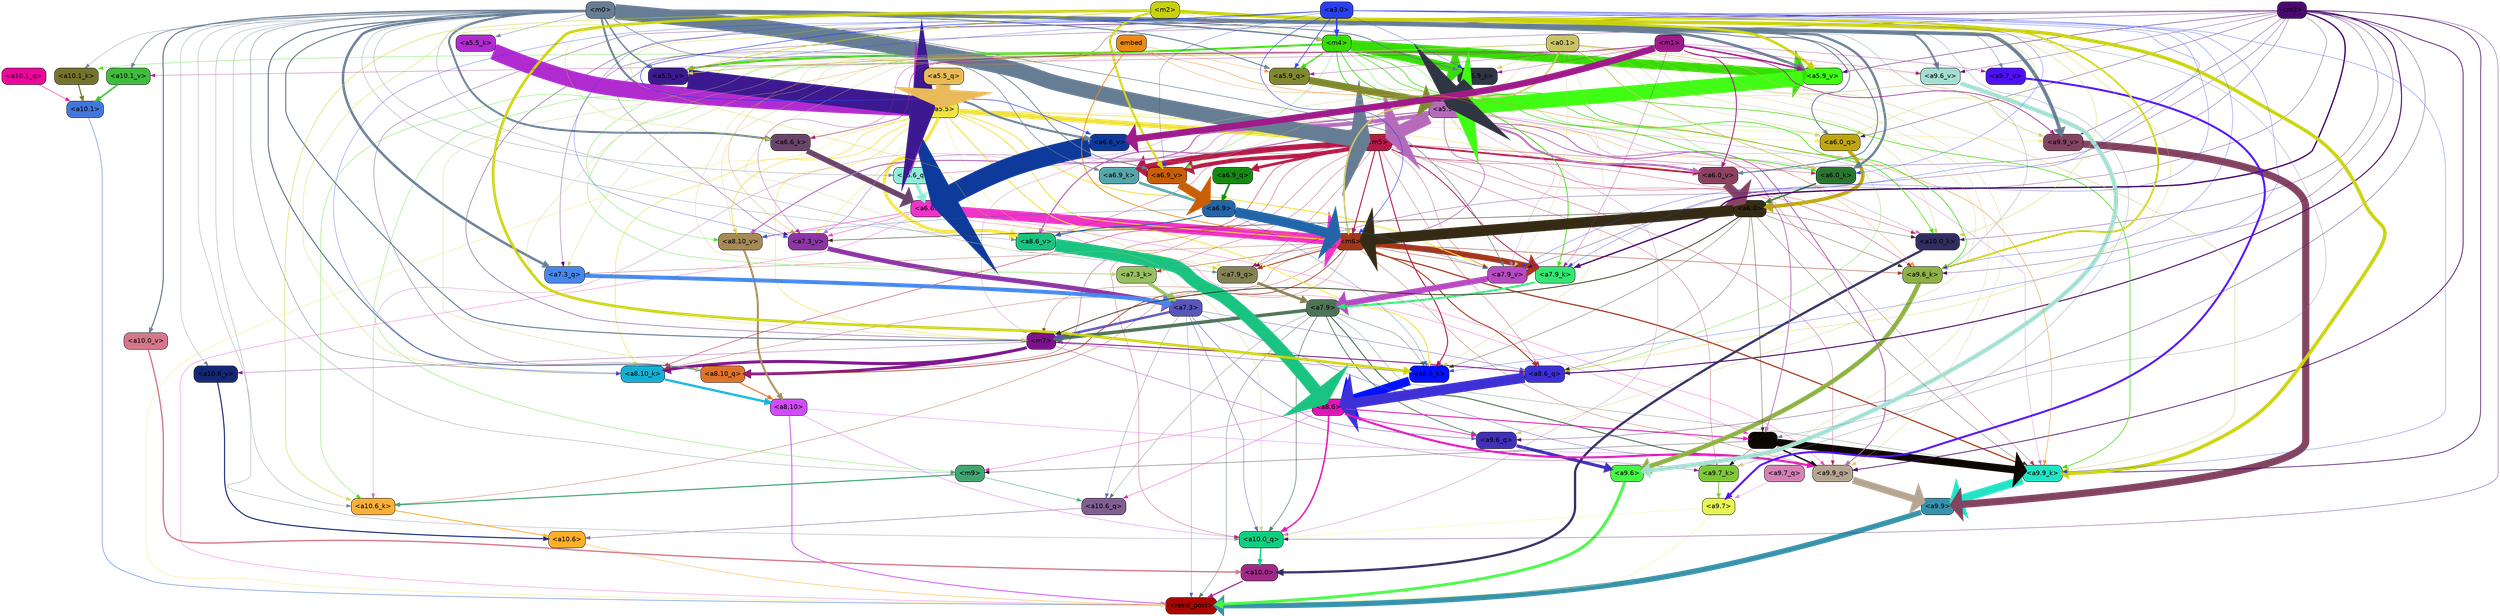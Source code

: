 strict digraph "" {
	graph [bgcolor=transparent,
		layout=dot,
		overlap=false,
		splines=true
	];
	"<a10.6>"	[color=black,
		fillcolor="#fdaf29",
		fontname=Helvetica,
		shape=box,
		style="filled, rounded"];
	"<resid_post>"	[color=black,
		fillcolor="#a80601",
		fontname=Helvetica,
		shape=box,
		style="filled, rounded"];
	"<a10.6>" -> "<resid_post>"	[color="#fdaf29",
		penwidth=0.9498605728149414];
	"<a10.1>"	[color=black,
		fillcolor="#4376db",
		fontname=Helvetica,
		shape=box,
		style="filled, rounded"];
	"<a10.1>" -> "<resid_post>"	[color="#4376db",
		penwidth=1.0084514617919922];
	"<a10.0>"	[color=black,
		fillcolor="#a02989",
		fontname=Helvetica,
		shape=box,
		style="filled, rounded"];
	"<a10.0>" -> "<resid_post>"	[color="#a02989",
		penwidth=2.5814952850341797];
	"<a9.9>"	[color=black,
		fillcolor="#3892ab",
		fontname=Helvetica,
		shape=box,
		style="filled, rounded"];
	"<a9.9>" -> "<resid_post>"	[color="#3892ab",
		penwidth=11.610888481140137];
	"<a9.7>"	[color=black,
		fillcolor="#e7f654",
		fontname=Helvetica,
		shape=box,
		style="filled, rounded"];
	"<a9.7>" -> "<resid_post>"	[color="#e7f654",
		penwidth=0.6];
	"<a10.0_q>"	[color=black,
		fillcolor="#10ce81",
		fontname=Helvetica,
		shape=box,
		style="filled, rounded"];
	"<a9.7>" -> "<a10.0_q>"	[color="#e7f654",
		penwidth=0.6];
	"<a9.6>"	[color=black,
		fillcolor="#46f744",
		fontname=Helvetica,
		shape=box,
		style="filled, rounded"];
	"<a9.6>" -> "<resid_post>"	[color="#46f744",
		penwidth=6.121421813964844];
	"<a8.10>"	[color=black,
		fillcolor="#d14bf8",
		fontname=Helvetica,
		shape=box,
		style="filled, rounded"];
	"<a8.10>" -> "<resid_post>"	[color="#d14bf8",
		penwidth=1.7841739654541016];
	"<a8.10>" -> "<a10.0_q>"	[color="#d14bf8",
		penwidth=0.6612663269042969];
	"<a9.9_q>"	[color=black,
		fillcolor="#b5a590",
		fontname=Helvetica,
		shape=box,
		style="filled, rounded"];
	"<a8.10>" -> "<a9.9_q>"	[color="#d14bf8",
		penwidth=0.6];
	"<a7.9>"	[color=black,
		fillcolor="#4c7455",
		fontname=Helvetica,
		shape=box,
		style="filled, rounded"];
	"<a7.9>" -> "<resid_post>"	[color="#4c7455",
		penwidth=0.8109169006347656];
	"<a10.6_q>"	[color=black,
		fillcolor="#805e91",
		fontname=Helvetica,
		shape=box,
		style="filled, rounded"];
	"<a7.9>" -> "<a10.6_q>"	[color="#4c7455",
		penwidth=0.6];
	"<a7.9>" -> "<a10.0_q>"	[color="#4c7455",
		penwidth=1.19378662109375];
	"<m7>"	[color=black,
		fillcolor="#7c138b",
		fontname=Helvetica,
		shape=box,
		style="filled, rounded"];
	"<a7.9>" -> "<m7>"	[color="#4c7455",
		penwidth=7.3899383544921875];
	"<a7.9>" -> "<a9.9_q>"	[color="#4c7455",
		penwidth=2.1764984130859375];
	"<a9.6_q>"	[color=black,
		fillcolor="#4130b8",
		fontname=Helvetica,
		shape=box,
		style="filled, rounded"];
	"<a7.9>" -> "<a9.6_q>"	[color="#4c7455",
		penwidth=1.6184196472167969];
	"<a9.9_k>"	[color=black,
		fillcolor="#22e3c4",
		fontname=Helvetica,
		shape=box,
		style="filled, rounded"];
	"<a7.9>" -> "<a9.9_k>"	[color="#4c7455",
		penwidth=0.6];
	"<a8.6_k>"	[color=black,
		fillcolor="#0212ff",
		fontname=Helvetica,
		shape=box,
		style="filled, rounded"];
	"<a7.9>" -> "<a8.6_k>"	[color="#4c7455",
		penwidth=0.7570610046386719];
	"<a7.3>"	[color=black,
		fillcolor="#5755b8",
		fontname=Helvetica,
		shape=box,
		style="filled, rounded"];
	"<a7.3>" -> "<resid_post>"	[color="#5755b8",
		penwidth=0.6];
	"<a7.3>" -> "<a10.6_q>"	[color="#5755b8",
		penwidth=0.6];
	"<a7.3>" -> "<a10.0_q>"	[color="#5755b8",
		penwidth=0.8208656311035156];
	"<a7.3>" -> "<m7>"	[color="#5755b8",
		penwidth=5.189311981201172];
	"<a7.3>" -> "<a9.9_q>"	[color="#5755b8",
		penwidth=0.8119163513183594];
	"<a7.3>" -> "<a9.6_q>"	[color="#5755b8",
		penwidth=0.9649925231933594];
	"<a8.6_q>"	[color=black,
		fillcolor="#3d30d7",
		fontname=Helvetica,
		shape=box,
		style="filled, rounded"];
	"<a7.3>" -> "<a8.6_q>"	[color="#5755b8",
		penwidth=0.7801322937011719];
	"<a6.6>"	[color=black,
		fillcolor="#f033c9",
		fontname=Helvetica,
		shape=box,
		style="filled, rounded"];
	"<a6.6>" -> "<resid_post>"	[color="#f033c9",
		penwidth=0.6];
	"<m6>"	[color=black,
		fillcolor="#a3371c",
		fontname=Helvetica,
		shape=box,
		style="filled, rounded"];
	"<a6.6>" -> "<m6>"	[color="#f033c9",
		penwidth=21.6163272857666];
	"<m8>"	[color=black,
		fillcolor="#0d0702",
		fontname=Helvetica,
		shape=box,
		style="filled, rounded"];
	"<a6.6>" -> "<m8>"	[color="#f033c9",
		penwidth=0.6];
	"<a6.6>" -> "<a9.9_q>"	[color="#f033c9",
		penwidth=0.6];
	"<a8.10_v>"	[color=black,
		fillcolor="#a58a54",
		fontname=Helvetica,
		shape=box,
		style="filled, rounded"];
	"<a6.6>" -> "<a8.10_v>"	[color="#f033c9",
		penwidth=1.0661506652832031];
	"<a7.3_v>"	[color=black,
		fillcolor="#8c35a3",
		fontname=Helvetica,
		shape=box,
		style="filled, rounded"];
	"<a6.6>" -> "<a7.3_v>"	[color="#f033c9",
		penwidth=0.8506813049316406];
	"<a5.5>"	[color=black,
		fillcolor="#efe241",
		fontname=Helvetica,
		shape=box,
		style="filled, rounded"];
	"<a5.5>" -> "<resid_post>"	[color="#efe241",
		penwidth=0.6];
	"<m5>"	[color=black,
		fillcolor="#b51a47",
		fontname=Helvetica,
		shape=box,
		style="filled, rounded"];
	"<a5.5>" -> "<m5>"	[color="#efe241",
		penwidth=10.773042678833008];
	"<a5.5>" -> "<m6>"	[color="#efe241",
		penwidth=1.8430671691894531];
	"<a5.5>" -> "<m7>"	[color="#efe241",
		penwidth=1.0865592956542969];
	"<a9.9_v>"	[color=black,
		fillcolor="#844461",
		fontname=Helvetica,
		shape=box,
		style="filled, rounded"];
	"<a5.5>" -> "<a9.9_v>"	[color="#efe241",
		penwidth=0.6];
	"<a8.10_k>"	[color=black,
		fillcolor="#13b0d5",
		fontname=Helvetica,
		shape=box,
		style="filled, rounded"];
	"<a5.5>" -> "<a8.10_k>"	[color="#efe241",
		penwidth=1.1390800476074219];
	"<a5.5>" -> "<a8.6_k>"	[color="#efe241",
		penwidth=2.00030517578125];
	"<a5.5>" -> "<a8.10_v>"	[color="#efe241",
		penwidth=1.4206085205078125];
	"<a8.6_v>"	[color=black,
		fillcolor="#1ac380",
		fontname=Helvetica,
		shape=box,
		style="filled, rounded"];
	"<a5.5>" -> "<a8.6_v>"	[color="#efe241",
		penwidth=6.534294128417969];
	"<a7.9_q>"	[color=black,
		fillcolor="#838254",
		fontname=Helvetica,
		shape=box,
		style="filled, rounded"];
	"<a5.5>" -> "<a7.9_q>"	[color="#efe241",
		penwidth=0.6];
	"<a7.9_v>"	[color=black,
		fillcolor="#b64ac2",
		fontname=Helvetica,
		shape=box,
		style="filled, rounded"];
	"<a5.5>" -> "<a7.9_v>"	[color="#efe241",
		penwidth=2.0819549560546875];
	"<a5.5>" -> "<a7.3_v>"	[color="#efe241",
		penwidth=0.8107681274414062];
	"<a6.0_q>"	[color=black,
		fillcolor="#bfa511",
		fontname=Helvetica,
		shape=box,
		style="filled, rounded"];
	"<a5.5>" -> "<a6.0_q>"	[color="#efe241",
		penwidth=0.6];
	"<a6.6_k>"	[color=black,
		fillcolor="#6a446a",
		fontname=Helvetica,
		shape=box,
		style="filled, rounded"];
	"<a5.5>" -> "<a6.6_k>"	[color="#efe241",
		penwidth=0.6];
	"<a6.0_v>"	[color=black,
		fillcolor="#8b4260",
		fontname=Helvetica,
		shape=box,
		style="filled, rounded"];
	"<a5.5>" -> "<a6.0_v>"	[color="#efe241",
		penwidth=0.9978408813476562];
	"<a10.6_q>" -> "<a10.6>"	[color="#805e91",
		penwidth=0.9244728088378906];
	"<a10.1_q>"	[color=black,
		fillcolor="#ee069d",
		fontname=Helvetica,
		shape=box,
		style="filled, rounded"];
	"<a10.1_q>" -> "<a10.1>"	[color="#ee069d",
		penwidth=0.9268798828125];
	"<a10.0_q>" -> "<a10.0>"	[color="#10ce81",
		penwidth=2.905670166015625];
	"<a10.6_k>"	[color=black,
		fillcolor="#fbb039",
		fontname=Helvetica,
		shape=box,
		style="filled, rounded"];
	"<a10.6_k>" -> "<a10.6>"	[color="#fbb039",
		penwidth=2.0319366455078125];
	"<a10.1_k>"	[color=black,
		fillcolor="#74732c",
		fontname=Helvetica,
		shape=box,
		style="filled, rounded"];
	"<a10.1_k>" -> "<a10.1>"	[color="#74732c",
		penwidth=2.4037628173828125];
	"<a10.0_k>"	[color=black,
		fillcolor="#312d5f",
		fontname=Helvetica,
		shape=box,
		style="filled, rounded"];
	"<a10.0_k>" -> "<a10.0>"	[color="#312d5f",
		penwidth=4.9319305419921875];
	"<a10.6_v>"	[color=black,
		fillcolor="#142775",
		fontname=Helvetica,
		shape=box,
		style="filled, rounded"];
	"<a10.6_v>" -> "<a10.6>"	[color="#142775",
		penwidth=2.290935516357422];
	"<a10.1_v>"	[color=black,
		fillcolor="#3fbb3d",
		fontname=Helvetica,
		shape=box,
		style="filled, rounded"];
	"<a10.1_v>" -> "<a10.1>"	[color="#3fbb3d",
		penwidth=3.6398468017578125];
	"<a10.0_v>"	[color=black,
		fillcolor="#d47789",
		fontname=Helvetica,
		shape=box,
		style="filled, rounded"];
	"<a10.0_v>" -> "<a10.0>"	[color="#d47789",
		penwidth=2.7666168212890625];
	"<m9>"	[color=black,
		fillcolor="#40a571",
		fontname=Helvetica,
		shape=box,
		style="filled, rounded"];
	"<m9>" -> "<a10.6_q>"	[color="#40a571",
		penwidth=1.0384025573730469];
	"<m9>" -> "<a10.6_k>"	[color="#40a571",
		penwidth=2.371124267578125];
	"<a8.6>"	[color=black,
		fillcolor="#dd17b5",
		fontname=Helvetica,
		shape=box,
		style="filled, rounded"];
	"<a8.6>" -> "<a10.6_q>"	[color="#dd17b5",
		penwidth=0.6];
	"<a8.6>" -> "<a10.0_q>"	[color="#dd17b5",
		penwidth=3.1841888427734375];
	"<a8.6>" -> "<m9>"	[color="#dd17b5",
		penwidth=0.6];
	"<a8.6>" -> "<m8>"	[color="#dd17b5",
		penwidth=1.972564697265625];
	"<a8.6>" -> "<a9.9_q>"	[color="#dd17b5",
		penwidth=4.482503890991211];
	"<a8.6>" -> "<a9.6_q>"	[color="#dd17b5",
		penwidth=1.515838623046875];
	"<m5>" -> "<a10.0_q>"	[color="#b51a47",
		penwidth=0.6];
	"<m5>" -> "<a10.0_k>"	[color="#b51a47",
		penwidth=0.6];
	"<m5>" -> "<m6>"	[color="#b51a47",
		penwidth=2.143606185913086];
	"<m5>" -> "<a9.9_q>"	[color="#b51a47",
		penwidth=0.6];
	"<m5>" -> "<a9.9_k>"	[color="#b51a47",
		penwidth=0.6];
	"<a9.7_k>"	[color=black,
		fillcolor="#7ec738",
		fontname=Helvetica,
		shape=box,
		style="filled, rounded"];
	"<m5>" -> "<a9.7_k>"	[color="#b51a47",
		penwidth=0.6];
	"<a9.6_k>"	[color=black,
		fillcolor="#8db145",
		fontname=Helvetica,
		shape=box,
		style="filled, rounded"];
	"<m5>" -> "<a9.6_k>"	[color="#b51a47",
		penwidth=0.7197036743164062];
	"<a8.10_q>"	[color=black,
		fillcolor="#de7228",
		fontname=Helvetica,
		shape=box,
		style="filled, rounded"];
	"<m5>" -> "<a8.10_q>"	[color="#b51a47",
		penwidth=0.7198371887207031];
	"<m5>" -> "<a8.6_q>"	[color="#b51a47",
		penwidth=0.6];
	"<m5>" -> "<a8.10_k>"	[color="#b51a47",
		penwidth=0.9238471984863281];
	"<m5>" -> "<a8.6_k>"	[color="#b51a47",
		penwidth=2.1219520568847656];
	"<m5>" -> "<a8.6_v>"	[color="#b51a47",
		penwidth=0.6];
	"<m5>" -> "<a7.9_q>"	[color="#b51a47",
		penwidth=0.6];
	"<a7.9_k>"	[color=black,
		fillcolor="#33e673",
		fontname=Helvetica,
		shape=box,
		style="filled, rounded"];
	"<m5>" -> "<a7.9_k>"	[color="#b51a47",
		penwidth=1.7779998779296875];
	"<a7.3_k>"	[color=black,
		fillcolor="#97bf60",
		fontname=Helvetica,
		shape=box,
		style="filled, rounded"];
	"<m5>" -> "<a7.3_k>"	[color="#b51a47",
		penwidth=0.6];
	"<m5>" -> "<a7.9_v>"	[color="#b51a47",
		penwidth=0.6];
	"<a6.9_q>"	[color=black,
		fillcolor="#138a12",
		fontname=Helvetica,
		shape=box,
		style="filled, rounded"];
	"<m5>" -> "<a6.9_q>"	[color="#b51a47",
		penwidth=5.935678482055664];
	"<a6.6_q>"	[color=black,
		fillcolor="#90ebda",
		fontname=Helvetica,
		shape=box,
		style="filled, rounded"];
	"<m5>" -> "<a6.6_q>"	[color="#b51a47",
		penwidth=0.6];
	"<a6.9_k>"	[color=black,
		fillcolor="#55a6ab",
		fontname=Helvetica,
		shape=box,
		style="filled, rounded"];
	"<m5>" -> "<a6.9_k>"	[color="#b51a47",
		penwidth=12.203306198120117];
	"<a6.0_k>"	[color=black,
		fillcolor="#2b7531",
		fontname=Helvetica,
		shape=box,
		style="filled, rounded"];
	"<m5>" -> "<a6.0_k>"	[color="#b51a47",
		penwidth=0.6867179870605469];
	"<a6.9_v>"	[color=black,
		fillcolor="#c85e05",
		fontname=Helvetica,
		shape=box,
		style="filled, rounded"];
	"<m5>" -> "<a6.9_v>"	[color="#b51a47",
		penwidth=8.809343338012695];
	"<m5>" -> "<a6.0_v>"	[color="#b51a47",
		penwidth=3.8560523986816406];
	"<a5.9>"	[color=black,
		fillcolor="#b66aba",
		fontname=Helvetica,
		shape=box,
		style="filled, rounded"];
	"<a5.9>" -> "<a10.0_q>"	[color="#b66aba",
		penwidth=0.6463394165039062];
	"<a5.9>" -> "<a10.6_k>"	[color="#b66aba",
		penwidth=0.6];
	"<a5.9>" -> "<a10.0_k>"	[color="#b66aba",
		penwidth=0.6];
	"<a5.9>" -> "<m5>"	[color="#b66aba",
		penwidth=27.929821968078613];
	"<a5.9>" -> "<m6>"	[color="#b66aba",
		penwidth=1.4513568878173828];
	"<a5.9>" -> "<m7>"	[color="#b66aba",
		penwidth=0.6];
	"<a5.9>" -> "<m8>"	[color="#b66aba",
		penwidth=1.6550712585449219];
	"<a5.9>" -> "<a9.9_q>"	[color="#b66aba",
		penwidth=2.019031524658203];
	"<a5.9>" -> "<a9.9_k>"	[color="#b66aba",
		penwidth=0.6];
	"<a5.9>" -> "<a8.10_v>"	[color="#b66aba",
		penwidth=2.2765426635742188];
	"<a5.9>" -> "<a8.6_v>"	[color="#b66aba",
		penwidth=2.4934005737304688];
	"<a5.9>" -> "<a7.9_v>"	[color="#b66aba",
		penwidth=0.6];
	"<a5.9>" -> "<a7.3_v>"	[color="#b66aba",
		penwidth=0.9861984252929688];
	"<a5.9>" -> "<a6.0_k>"	[color="#b66aba",
		penwidth=0.6];
	"<a6.6_v>"	[color=black,
		fillcolor="#0e3a9b",
		fontname=Helvetica,
		shape=box,
		style="filled, rounded"];
	"<a5.9>" -> "<a6.6_v>"	[color="#b66aba",
		penwidth=8.623922348022461];
	"<a5.9>" -> "<a6.0_v>"	[color="#b66aba",
		penwidth=4.239973068237305];
	"<m3>"	[color=black,
		fillcolor="#48086d",
		fontname=Helvetica,
		shape=box,
		style="filled, rounded"];
	"<m3>" -> "<a10.0_q>"	[color="#48086d",
		penwidth=0.6597442626953125];
	"<m3>" -> "<a10.0_k>"	[color="#48086d",
		penwidth=0.6506614685058594];
	"<m4>"	[color=black,
		fillcolor="#37dd05",
		fontname=Helvetica,
		shape=box,
		style="filled, rounded"];
	"<m3>" -> "<m4>"	[color="#48086d",
		penwidth=0.6];
	"<m3>" -> "<m7>"	[color="#48086d",
		penwidth=0.7659339904785156];
	"<m3>" -> "<a9.9_q>"	[color="#48086d",
		penwidth=1.6276321411132812];
	"<m3>" -> "<a9.6_q>"	[color="#48086d",
		penwidth=0.6724472045898438];
	"<m3>" -> "<a9.9_k>"	[color="#48086d",
		penwidth=1.4574642181396484];
	"<m3>" -> "<a9.6_k>"	[color="#48086d",
		penwidth=0.6];
	"<m3>" -> "<a9.9_v>"	[color="#48086d",
		penwidth=0.6589469909667969];
	"<a9.6_v>"	[color=black,
		fillcolor="#a4ded0",
		fontname=Helvetica,
		shape=box,
		style="filled, rounded"];
	"<m3>" -> "<a9.6_v>"	[color="#48086d",
		penwidth=0.6];
	"<m3>" -> "<a8.10_q>"	[color="#48086d",
		penwidth=0.6];
	"<m3>" -> "<a8.6_q>"	[color="#48086d",
		penwidth=2.1676406860351562];
	"<m3>" -> "<a7.9_q>"	[color="#48086d",
		penwidth=0.6];
	"<a7.3_q>"	[color=black,
		fillcolor="#4687ec",
		fontname=Helvetica,
		shape=box,
		style="filled, rounded"];
	"<m3>" -> "<a7.3_q>"	[color="#48086d",
		penwidth=0.6];
	"<m3>" -> "<a7.9_k>"	[color="#48086d",
		penwidth=2.978912353515625];
	"<m3>" -> "<a7.9_v>"	[color="#48086d",
		penwidth=0.6];
	"<m3>" -> "<a7.3_v>"	[color="#48086d",
		penwidth=0.6];
	"<m3>" -> "<a6.0_q>"	[color="#48086d",
		penwidth=0.6884860992431641];
	"<m3>" -> "<a6.0_v>"	[color="#48086d",
		penwidth=0.6];
	"<a5.9_v>"	[color=black,
		fillcolor="#3ffd13",
		fontname=Helvetica,
		shape=box,
		style="filled, rounded"];
	"<m3>" -> "<a5.9_v>"	[color="#48086d",
		penwidth=0.9534711837768555];
	"<m0>"	[color=black,
		fillcolor="#677d94",
		fontname=Helvetica,
		shape=box,
		style="filled, rounded"];
	"<m0>" -> "<a10.0_q>"	[color="#677d94",
		penwidth=0.6];
	"<m0>" -> "<a10.6_k>"	[color="#677d94",
		penwidth=0.6];
	"<m0>" -> "<a10.1_k>"	[color="#677d94",
		penwidth=0.6];
	"<m0>" -> "<a10.6_v>"	[color="#677d94",
		penwidth=0.6];
	"<m0>" -> "<a10.1_v>"	[color="#677d94",
		penwidth=1.3360328674316406];
	"<m0>" -> "<a10.0_v>"	[color="#677d94",
		penwidth=2.4083595275878906];
	"<m0>" -> "<m9>"	[color="#677d94",
		penwidth=0.6];
	"<m0>" -> "<m5>"	[color="#677d94",
		penwidth=33.441712856292725];
	"<m0>" -> "<m4>"	[color="#677d94",
		penwidth=2.91963267326355];
	"<m0>" -> "<m7>"	[color="#677d94",
		penwidth=2.224945068359375];
	"<m0>" -> "<m8>"	[color="#677d94",
		penwidth=0.6];
	"<m0>" -> "<a9.7_k>"	[color="#677d94",
		penwidth=0.6];
	"<m0>" -> "<a9.6_k>"	[color="#677d94",
		penwidth=0.6];
	"<m0>" -> "<a9.9_v>"	[color="#677d94",
		penwidth=7.537467956542969];
	"<a9.7_v>"	[color=black,
		fillcolor="#4e10f9",
		fontname=Helvetica,
		shape=box,
		style="filled, rounded"];
	"<m0>" -> "<a9.7_v>"	[color="#677d94",
		penwidth=0.8575286865234375];
	"<m0>" -> "<a9.6_v>"	[color="#677d94",
		penwidth=4.1688385009765625];
	"<m0>" -> "<a8.10_q>"	[color="#677d94",
		penwidth=2.3761940002441406];
	"<m0>" -> "<a8.10_k>"	[color="#677d94",
		penwidth=0.9220962524414062];
	"<m0>" -> "<a8.6_v>"	[color="#677d94",
		penwidth=0.6];
	"<m0>" -> "<a7.9_q>"	[color="#677d94",
		penwidth=0.6];
	"<m0>" -> "<a7.3_q>"	[color="#677d94",
		penwidth=5.264301300048828];
	"<m0>" -> "<a7.9_v>"	[color="#677d94",
		penwidth=1.2114486694335938];
	"<m0>" -> "<a6.6_q>"	[color="#677d94",
		penwidth=0.6273632049560547];
	"<m0>" -> "<a6.0_q>"	[color="#677d94",
		penwidth=1.8900203704833984];
	"<m0>" -> "<a6.9_k>"	[color="#677d94",
		penwidth=1.2153072357177734];
	"<m0>" -> "<a6.6_k>"	[color="#677d94",
		penwidth=4.234254837036133];
	"<m0>" -> "<a6.0_k>"	[color="#677d94",
		penwidth=5.01750373840332];
	"<m0>" -> "<a6.9_v>"	[color="#677d94",
		penwidth=1.6340084075927734];
	"<m0>" -> "<a6.6_v>"	[color="#677d94",
		penwidth=4.314628601074219];
	"<m0>" -> "<a6.0_v>"	[color="#677d94",
		penwidth=1.9309234619140625];
	"<a5.9_q>"	[color=black,
		fillcolor="#808930",
		fontname=Helvetica,
		shape=box,
		style="filled, rounded"];
	"<m0>" -> "<a5.9_q>"	[color="#677d94",
		penwidth=2.0762607753276825];
	"<a5.9_k>"	[color=black,
		fillcolor="#303543",
		fontname=Helvetica,
		shape=box,
		style="filled, rounded"];
	"<m0>" -> "<a5.9_k>"	[color="#677d94",
		penwidth=1.8646929860115051];
	"<a5.5_k>"	[color=black,
		fillcolor="#b02bd0",
		fontname=Helvetica,
		shape=box,
		style="filled, rounded"];
	"<m0>" -> "<a5.5_k>"	[color="#677d94",
		penwidth=0.7844650745391846];
	"<m0>" -> "<a5.9_v>"	[color="#677d94",
		penwidth=5.567599296569824];
	"<a5.5_v>"	[color=black,
		fillcolor="#3c1990",
		fontname=Helvetica,
		shape=box,
		style="filled, rounded"];
	"<m0>" -> "<a5.5_v>"	[color="#677d94",
		penwidth=3.145183563232422];
	"<a0.1>"	[color=black,
		fillcolor="#c9c366",
		fontname=Helvetica,
		shape=box,
		style="filled, rounded"];
	"<a0.1>" -> "<a10.0_q>"	[color="#c9c366",
		penwidth=0.6];
	"<a0.1>" -> "<a10.0_k>"	[color="#c9c366",
		penwidth=0.6768684387207031];
	"<a0.1>" -> "<m6>"	[color="#c9c366",
		penwidth=3.4290084838867188];
	"<a0.1>" -> "<m7>"	[color="#c9c366",
		penwidth=0.6];
	"<a0.1>" -> "<a9.9_q>"	[color="#c9c366",
		penwidth=0.6];
	"<a0.1>" -> "<a9.6_q>"	[color="#c9c366",
		penwidth=0.6];
	"<a0.1>" -> "<a9.9_k>"	[color="#c9c366",
		penwidth=0.81341552734375];
	"<a0.1>" -> "<a9.7_k>"	[color="#c9c366",
		penwidth=0.6];
	"<a0.1>" -> "<a9.9_v>"	[color="#c9c366",
		penwidth=1.062591552734375];
	"<a0.1>" -> "<a9.6_v>"	[color="#c9c366",
		penwidth=0.6];
	"<a0.1>" -> "<a8.10_q>"	[color="#c9c366",
		penwidth=0.6];
	"<a0.1>" -> "<a8.6_k>"	[color="#c9c366",
		penwidth=0.6];
	"<a0.1>" -> "<a8.10_v>"	[color="#c9c366",
		penwidth=0.6];
	"<a0.1>" -> "<a7.3_q>"	[color="#c9c366",
		penwidth=0.6];
	"<a0.1>" -> "<a7.3_k>"	[color="#c9c366",
		penwidth=0.6];
	"<a0.1>" -> "<a7.9_v>"	[color="#c9c366",
		penwidth=0.6];
	"<a0.1>" -> "<a6.0_q>"	[color="#c9c366",
		penwidth=0.6];
	"<a0.1>" -> "<a6.0_k>"	[color="#c9c366",
		penwidth=1.7027435302734375];
	"<a0.1>" -> "<a6.9_v>"	[color="#c9c366",
		penwidth=0.6];
	"<a0.1>" -> "<a6.6_v>"	[color="#c9c366",
		penwidth=0.6];
	"<a0.1>" -> "<a5.9_k>"	[color="#c9c366",
		penwidth=0.7504638433456421];
	"<a0.1>" -> "<a5.5_v>"	[color="#c9c366",
		penwidth=1.5425662994384766];
	"<m6>" -> "<a10.6_k>"	[color="#a3371c",
		penwidth=0.6];
	"<m6>" -> "<m7>"	[color="#a3371c",
		penwidth=0.6];
	"<m6>" -> "<a9.9_q>"	[color="#a3371c",
		penwidth=0.6];
	"<m6>" -> "<a9.9_k>"	[color="#a3371c",
		penwidth=2.533975601196289];
	"<m6>" -> "<a9.6_k>"	[color="#a3371c",
		penwidth=0.9471282958984375];
	"<m6>" -> "<a8.10_q>"	[color="#a3371c",
		penwidth=1.4854621887207031];
	"<m6>" -> "<a8.6_q>"	[color="#a3371c",
		penwidth=2.0796165466308594];
	"<m6>" -> "<a8.10_k>"	[color="#a3371c",
		penwidth=0.6];
	"<m6>" -> "<a7.9_q>"	[color="#a3371c",
		penwidth=1.9016571044921875];
	"<m6>" -> "<a7.3_q>"	[color="#a3371c",
		penwidth=0.6];
	"<m6>" -> "<a7.9_k>"	[color="#a3371c",
		penwidth=12.277053833007812];
	"<m6>" -> "<a7.3_k>"	[color="#a3371c",
		penwidth=0.8951148986816406];
	"<m6>" -> "<a7.9_v>"	[color="#a3371c",
		penwidth=0.8897933959960938];
	"<m4>" -> "<a10.6_k>"	[color="#37dd05",
		penwidth=0.6];
	"<m4>" -> "<a10.1_k>"	[color="#37dd05",
		penwidth=0.6];
	"<m4>" -> "<a10.0_k>"	[color="#37dd05",
		penwidth=1.230804443359375];
	"<m4>" -> "<m9>"	[color="#37dd05",
		penwidth=0.6];
	"<m4>" -> "<a9.9_k>"	[color="#37dd05",
		penwidth=1.3186264038085938];
	"<m4>" -> "<a9.6_k>"	[color="#37dd05",
		penwidth=1.3722038269042969];
	"<m4>" -> "<a8.6_q>"	[color="#37dd05",
		penwidth=0.6];
	"<m4>" -> "<a8.10_v>"	[color="#37dd05",
		penwidth=0.6];
	"<m4>" -> "<a7.9_k>"	[color="#37dd05",
		penwidth=1.5913276672363281];
	"<m4>" -> "<a7.3_k>"	[color="#37dd05",
		penwidth=0.6];
	"<m4>" -> "<a6.0_q>"	[color="#37dd05",
		penwidth=0.6];
	"<m4>" -> "<a6.0_k>"	[color="#37dd05",
		penwidth=1.4652233123779297];
	"<m4>" -> "<a6.9_v>"	[color="#37dd05",
		penwidth=0.6];
	"<m4>" -> "<a5.9_q>"	[color="#37dd05",
		penwidth=2.655825138092041];
	"<m4>" -> "<a5.9_k>"	[color="#37dd05",
		penwidth=18.305718541145325];
	"<m4>" -> "<a5.9_v>"	[color="#37dd05",
		penwidth=19.55618667602539];
	"<m4>" -> "<a5.5_v>"	[color="#37dd05",
		penwidth=4.000330924987793];
	"<m2>"	[color=black,
		fillcolor="#c8d00e",
		fontname=Helvetica,
		shape=box,
		style="filled, rounded"];
	"<m2>" -> "<a10.6_k>"	[color="#c8d00e",
		penwidth=0.8380241394042969];
	"<m2>" -> "<a10.0_k>"	[color="#c8d00e",
		penwidth=0.6622200012207031];
	"<m2>" -> "<m4>"	[color="#c8d00e",
		penwidth=0.6];
	"<m2>" -> "<a9.9_k>"	[color="#c8d00e",
		penwidth=7.476325988769531];
	"<m2>" -> "<a9.6_k>"	[color="#c8d00e",
		penwidth=3.761505126953125];
	"<m2>" -> "<a8.6_q>"	[color="#c8d00e",
		penwidth=0.6];
	"<m2>" -> "<a8.10_k>"	[color="#c8d00e",
		penwidth=0.6];
	"<m2>" -> "<a8.6_k>"	[color="#c8d00e",
		penwidth=5.699577331542969];
	"<m2>" -> "<a7.9_q>"	[color="#c8d00e",
		penwidth=0.6];
	"<m2>" -> "<a6.0_q>"	[color="#c8d00e",
		penwidth=0.6];
	"<m2>" -> "<a6.6_k>"	[color="#c8d00e",
		penwidth=0.6];
	"<m2>" -> "<a6.9_v>"	[color="#c8d00e",
		penwidth=4.3256072998046875];
	"<m2>" -> "<a5.9_v>"	[color="#c8d00e",
		penwidth=5.581648826599121];
	"<m2>" -> "<a5.5_v>"	[color="#c8d00e",
		penwidth=1.2319507598876953];
	"<a6.0>"	[color=black,
		fillcolor="#352b14",
		fontname=Helvetica,
		shape=box,
		style="filled, rounded"];
	"<a6.0>" -> "<a10.0_k>"	[color="#352b14",
		penwidth=0.6];
	"<a6.0>" -> "<m6>"	[color="#352b14",
		penwidth=23.31447410583496];
	"<a6.0>" -> "<m7>"	[color="#352b14",
		penwidth=1.694061279296875];
	"<a6.0>" -> "<m8>"	[color="#352b14",
		penwidth=0.7418403625488281];
	"<a6.0>" -> "<a9.9_k>"	[color="#352b14",
		penwidth=0.6];
	"<a6.0>" -> "<a9.6_k>"	[color="#352b14",
		penwidth=0.6];
	"<a6.0>" -> "<a8.6_q>"	[color="#352b14",
		penwidth=0.6];
	"<a6.0>" -> "<a8.6_k>"	[color="#352b14",
		penwidth=0.6];
	"<a6.0>" -> "<a7.3_v>"	[color="#352b14",
		penwidth=0.9905738830566406];
	"<m7>" -> "<a10.6_v>"	[color="#7c138b",
		penwidth=0.6];
	"<m7>" -> "<a9.7_k>"	[color="#7c138b",
		penwidth=0.6];
	"<m7>" -> "<a8.10_q>"	[color="#7c138b",
		penwidth=6.2237091064453125];
	"<m7>" -> "<a8.6_q>"	[color="#7c138b",
		penwidth=1.9677276611328125];
	"<m7>" -> "<a8.10_k>"	[color="#7c138b",
		penwidth=6.505390167236328];
	"<m7>" -> "<a8.6_k>"	[color="#7c138b",
		penwidth=0.6821136474609375];
	"<m1>"	[color=black,
		fillcolor="#9f1b8a",
		fontname=Helvetica,
		shape=box,
		style="filled, rounded"];
	"<m1>" -> "<a10.1_v>"	[color="#9f1b8a",
		penwidth=0.6];
	"<m1>" -> "<a9.9_v>"	[color="#9f1b8a",
		penwidth=1.4082679748535156];
	"<m1>" -> "<a9.7_v>"	[color="#9f1b8a",
		penwidth=0.6];
	"<m1>" -> "<a9.6_v>"	[color="#9f1b8a",
		penwidth=0.6];
	"<m1>" -> "<a7.9_k>"	[color="#9f1b8a",
		penwidth=0.6];
	"<m1>" -> "<a7.3_v>"	[color="#9f1b8a",
		penwidth=0.6];
	"<m1>" -> "<a6.6_k>"	[color="#9f1b8a",
		penwidth=1.0421028137207031];
	"<m1>" -> "<a6.6_v>"	[color="#9f1b8a",
		penwidth=14.129535675048828];
	"<m1>" -> "<a6.0_v>"	[color="#9f1b8a",
		penwidth=1.93902587890625];
	"<m1>" -> "<a5.9_q>"	[color="#9f1b8a",
		penwidth=0.6408950984477997];
	"<m1>" -> "<a5.9_k>"	[color="#9f1b8a",
		penwidth=0.6];
	"<m1>" -> "<a5.9_v>"	[color="#9f1b8a",
		penwidth=3.2402191162109375];
	"<m8>" -> "<m9>"	[color="#0d0702",
		penwidth=0.6];
	"<m8>" -> "<a9.9_q>"	[color="#0d0702",
		penwidth=3.073810577392578];
	"<m8>" -> "<a9.9_k>"	[color="#0d0702",
		penwidth=16.255420684814453];
	"<m8>" -> "<a9.7_k>"	[color="#0d0702",
		penwidth=0.6];
	"<a9.9_q>" -> "<a9.9>"	[color="#b5a590",
		penwidth=15.310546875];
	"<a9.7_q>"	[color=black,
		fillcolor="#d481b3",
		fontname=Helvetica,
		shape=box,
		style="filled, rounded"];
	"<a9.7_q>" -> "<a9.7>"	[color="#d481b3",
		penwidth=0.6];
	"<a9.6_q>" -> "<a9.6>"	[color="#4130b8",
		penwidth=6.823722839355469];
	"<a9.9_k>" -> "<a9.9>"	[color="#22e3c4",
		penwidth=17.953022003173828];
	"<a9.7_k>" -> "<a9.7>"	[color="#7ec738",
		penwidth=1.85101318359375];
	"<a9.6_k>" -> "<a9.6>"	[color="#8db145",
		penwidth=9.787818908691406];
	"<a9.9_v>" -> "<a9.9>"	[color="#844461",
		penwidth=15.728643417358398];
	"<a9.7_v>" -> "<a9.7>"	[color="#4e10f9",
		penwidth=4.305488586425781];
	"<a9.6_v>" -> "<a9.6>"	[color="#a4ded0",
		penwidth=9.212547302246094];
	"<a3.0>"	[color=black,
		fillcolor="#293ff1",
		fontname=Helvetica,
		shape=box,
		style="filled, rounded"];
	"<a3.0>" -> "<m6>"	[color="#293ff1",
		penwidth=1.0663299560546875];
	"<a3.0>" -> "<m4>"	[color="#293ff1",
		penwidth=3.1675896644592285];
	"<a3.0>" -> "<a9.9_k>"	[color="#293ff1",
		penwidth=0.6];
	"<a3.0>" -> "<a9.6_k>"	[color="#293ff1",
		penwidth=0.6];
	"<a3.0>" -> "<a8.10_k>"	[color="#293ff1",
		penwidth=0.6];
	"<a3.0>" -> "<a8.6_k>"	[color="#293ff1",
		penwidth=0.6];
	"<a3.0>" -> "<a7.9_k>"	[color="#293ff1",
		penwidth=0.6];
	"<a3.0>" -> "<a7.9_v>"	[color="#293ff1",
		penwidth=0.6];
	"<a3.0>" -> "<a7.3_v>"	[color="#293ff1",
		penwidth=0.6];
	"<a3.0>" -> "<a6.0_k>"	[color="#293ff1",
		penwidth=0.6];
	"<a3.0>" -> "<a6.9_v>"	[color="#293ff1",
		penwidth=0.6];
	"<a3.0>" -> "<a6.6_v>"	[color="#293ff1",
		penwidth=1.2425460815429688];
	"<a3.0>" -> "<a5.9_q>"	[color="#293ff1",
		penwidth=1.346458077430725];
	"<a3.0>" -> "<a5.9_k>"	[color="#293ff1",
		penwidth=0.6];
	"<a3.0>" -> "<a5.5_v>"	[color="#293ff1",
		penwidth=0.6];
	embed	[color=black,
		fillcolor="#ea8a17",
		fontname=Helvetica,
		shape=box,
		style="filled, rounded"];
	embed -> "<m6>"	[color="#ea8a17",
		penwidth=1.6749610900878906];
	embed -> "<a9.9_k>"	[color="#ea8a17",
		penwidth=0.8602714538574219];
	embed -> "<a9.6_k>"	[color="#ea8a17",
		penwidth=0.6];
	embed -> "<a7.3_v>"	[color="#ea8a17",
		penwidth=0.6];
	embed -> "<a5.9_q>"	[color="#ea8a17",
		penwidth=0.6];
	embed -> "<a5.5_v>"	[color="#ea8a17",
		penwidth=0.6];
	"<a8.10_q>" -> "<a8.10>"	[color="#de7228",
		penwidth=2.2933731079101562];
	"<a8.6_q>" -> "<a8.6>"	[color="#3d30d7",
		penwidth=22.21251106262207];
	"<a8.10_k>" -> "<a8.10>"	[color="#13b0d5",
		penwidth=5.009056091308594];
	"<a8.6_k>" -> "<a8.6>"	[color="#0212ff",
		penwidth=19.114789962768555];
	"<a8.10_v>" -> "<a8.10>"	[color="#a58a54",
		penwidth=4.248416900634766];
	"<a8.6_v>" -> "<a8.6>"	[color="#1ac380",
		penwidth=27.461654663085938];
	"<a6.9>"	[color=black,
		fillcolor="#2265a8",
		fontname=Helvetica,
		shape=box,
		style="filled, rounded"];
	"<a6.9>" -> "<m6>"	[color="#2265a8",
		penwidth=21.47117805480957];
	"<a6.9>" -> "<a8.6_k>"	[color="#2265a8",
		penwidth=0.6];
	"<a6.9>" -> "<a8.10_v>"	[color="#2265a8",
		penwidth=0.6];
	"<a6.9>" -> "<a8.6_v>"	[color="#2265a8",
		penwidth=2.0546798706054688];
	"<a6.9>" -> "<a7.9_v>"	[color="#2265a8",
		penwidth=0.6];
	"<a7.9_q>" -> "<a7.9>"	[color="#838254",
		penwidth=5.6087493896484375];
	"<a7.3_q>" -> "<a7.3>"	[color="#4687ec",
		penwidth=8.568470001220703];
	"<a7.9_k>" -> "<a7.9>"	[color="#33e673",
		penwidth=4.179893493652344];
	"<a7.3_k>" -> "<a7.3>"	[color="#97bf60",
		penwidth=7.138481140136719];
	"<a7.9_v>" -> "<a7.9>"	[color="#b64ac2",
		penwidth=12.677261352539062];
	"<a7.3_v>" -> "<a7.3>"	[color="#8c35a3",
		penwidth=10.205863952636719];
	"<a6.9_q>" -> "<a6.9>"	[color="#138a12",
		penwidth=4.004619598388672];
	"<a6.6_q>" -> "<a6.6>"	[color="#90ebda",
		penwidth=7.501697540283203];
	"<a6.0_q>" -> "<a6.0>"	[color="#bfa511",
		penwidth=7.7220001220703125];
	"<a6.9_k>" -> "<a6.9>"	[color="#55a6ab",
		penwidth=5.597904205322266];
	"<a6.6_k>" -> "<a6.6>"	[color="#6a446a",
		penwidth=11.958972930908203];
	"<a6.0_k>" -> "<a6.0>"	[color="#2b7531",
		penwidth=3.2078399658203125];
	"<a6.9_v>" -> "<a6.9>"	[color="#c85e05",
		penwidth=19.20796775817871];
	"<a6.6_v>" -> "<a6.6>"	[color="#0e3a9b",
		penwidth=43.14964985847473];
	"<a6.0_v>" -> "<a6.0>"	[color="#8b4260",
		penwidth=18.152097702026367];
	"<a5.9_q>" -> "<a5.9>"	[color="#808930",
		penwidth=15.47332763671875];
	"<a5.5_q>"	[color=black,
		fillcolor="#e9ba58",
		fontname=Helvetica,
		shape=box,
		style="filled, rounded"];
	"<a5.5_q>" -> "<a5.5>"	[color="#e9ba58",
		penwidth=30.33392298221588];
	"<a5.9_k>" -> "<a5.9>"	[color="#303543",
		penwidth=36.25943899154663];
	"<a5.5_k>" -> "<a5.5>"	[color="#b02bd0",
		penwidth=35.63088274002075];
	"<a5.9_v>" -> "<a5.9>"	[color="#3ffd13",
		penwidth=32.75587797164917];
	"<a5.5_v>" -> "<a5.5>"	[color="#3c1990",
		penwidth=41.64321708679199];
}
